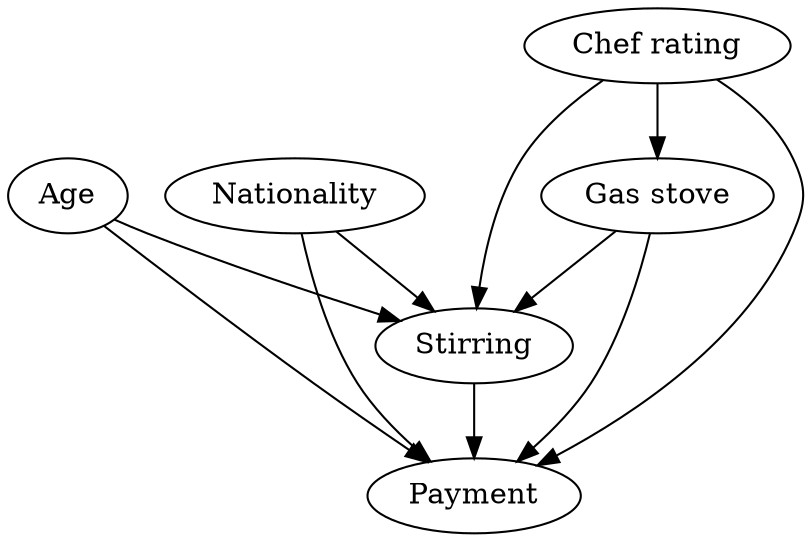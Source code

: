 // Data Generating Process
digraph dgp {
	age [label=Age]
	nationality [label=Nationality]
	chef_rating [label="Chef rating"]
	gas_stove [label="Gas stove"]
	stirring [label=Stirring]
	payment [label=Payment]
	chef_rating -> gas_stove
	age -> payment
	age -> stirring
	nationality -> payment
	nationality -> stirring
	chef_rating -> payment
	chef_rating -> stirring
	gas_stove -> payment
	gas_stove -> stirring
	stirring -> payment
}
